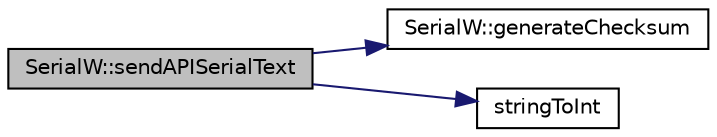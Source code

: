 digraph "SerialW::sendAPISerialText"
{
 // INTERACTIVE_SVG=YES
  edge [fontname="Helvetica",fontsize="10",labelfontname="Helvetica",labelfontsize="10"];
  node [fontname="Helvetica",fontsize="10",shape=record];
  rankdir="LR";
  Node14 [label="SerialW::sendAPISerialText",height=0.2,width=0.4,color="black", fillcolor="grey75", style="filled", fontcolor="black"];
  Node14 -> Node15 [color="midnightblue",fontsize="10",style="solid"];
  Node15 [label="SerialW::generateChecksum",height=0.2,width=0.4,color="black", fillcolor="white", style="filled",URL="$class_serial_w.html#a757c428d5a375862430ddef74512a043"];
  Node14 -> Node16 [color="midnightblue",fontsize="10",style="solid"];
  Node16 [label="stringToInt",height=0.2,width=0.4,color="black", fillcolor="white", style="filled",URL="$serial_w_8cpp.html#a813a1704f4f83398a435c67e028b0eb3"];
}
